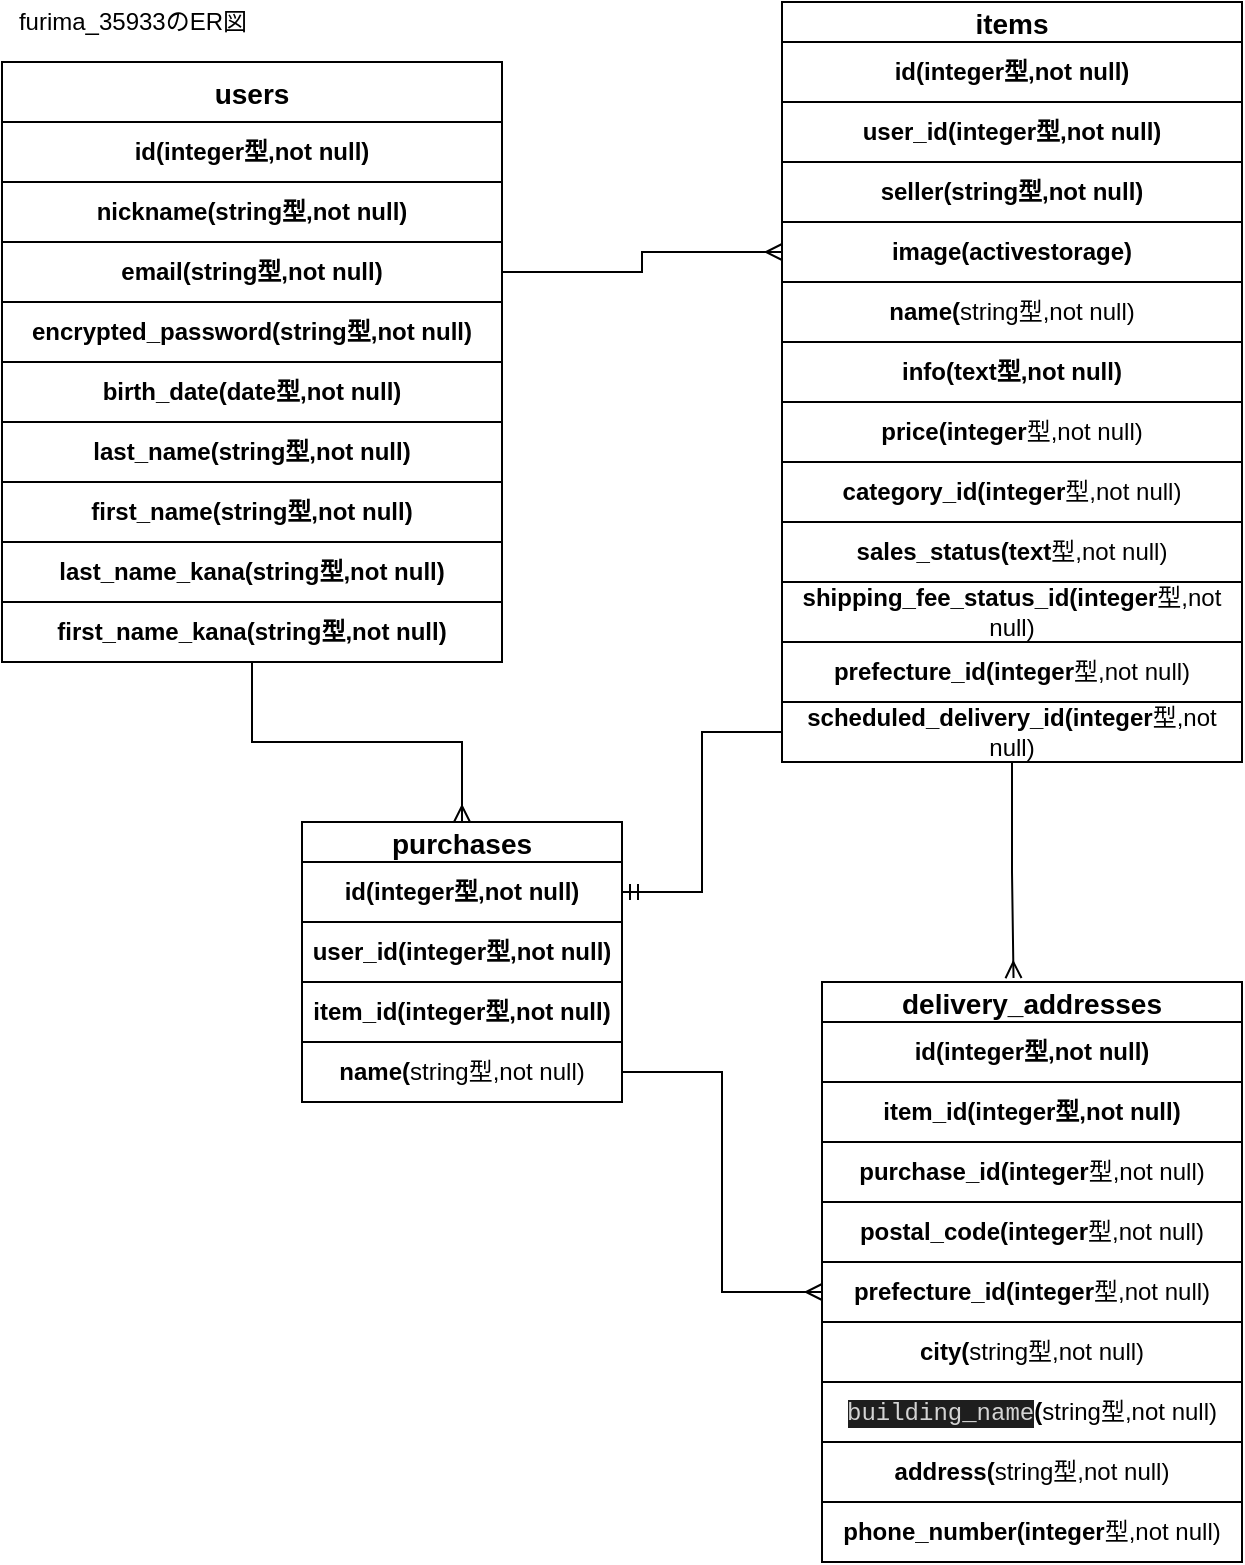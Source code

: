 <mxfile>
    <diagram id="C7gjUHpWHax2gn6T5A2B" name="ページ1">
        <mxGraphModel dx="642" dy="374" grid="1" gridSize="10" guides="1" tooltips="1" connect="1" arrows="1" fold="1" page="1" pageScale="1" pageWidth="827" pageHeight="1169" math="0" shadow="0">
            <root>
                <mxCell id="0"/>
                <mxCell id="1" parent="0"/>
                <mxCell id="88" value="users" style="swimlane;fontStyle=1;childLayout=stackLayout;horizontal=1;startSize=30;horizontalStack=0;resizeParent=1;resizeParentMax=0;resizeLast=0;collapsible=1;marginBottom=0;align=center;fontSize=14;rounded=0;direction=east;" vertex="1" parent="1">
                    <mxGeometry x="130" y="120" width="250" height="60" as="geometry"/>
                </mxCell>
                <mxCell id="220" value="id(integer型,not null)" style="whiteSpace=wrap;html=1;rounded=0;shadow=0;align=center;fontStyle=1" vertex="1" parent="88">
                    <mxGeometry y="30" width="250" height="30" as="geometry"/>
                </mxCell>
                <mxCell id="274" style="edgeStyle=orthogonalEdgeStyle;rounded=0;orthogonalLoop=1;jettySize=auto;html=1;endArrow=ERmany;endFill=0;" edge="1" parent="1" source="97" target="229">
                    <mxGeometry relative="1" as="geometry"/>
                </mxCell>
                <mxCell id="97" value="first_name_kana(&lt;span style=&quot;&quot;&gt;string型,not null)&lt;/span&gt;" style="whiteSpace=wrap;html=1;rounded=0;shadow=0;align=center;fontStyle=1" vertex="1" parent="1">
                    <mxGeometry x="130" y="390" width="250" height="30" as="geometry"/>
                </mxCell>
                <mxCell id="96" value="last_name_kana(&lt;span style=&quot;&quot;&gt;string型,not null)&lt;/span&gt;" style="whiteSpace=wrap;html=1;rounded=0;shadow=0;align=center;fontStyle=1" vertex="1" parent="1">
                    <mxGeometry x="130" y="360" width="250" height="30" as="geometry"/>
                </mxCell>
                <mxCell id="178" value="delivery_addresses" style="swimlane;fontStyle=1;childLayout=stackLayout;horizontal=1;startSize=20;horizontalStack=0;resizeParent=1;resizeParentMax=0;resizeLast=0;collapsible=1;marginBottom=0;align=center;fontSize=14;rounded=0;direction=east;" vertex="1" parent="1">
                    <mxGeometry x="540" y="580" width="210" height="50" as="geometry"/>
                </mxCell>
                <mxCell id="226" value="id(integer型,not null)" style="whiteSpace=wrap;html=1;rounded=0;shadow=0;align=center;fontStyle=1" vertex="1" parent="178">
                    <mxGeometry y="20" width="210" height="30" as="geometry"/>
                </mxCell>
                <mxCell id="188" value="items" style="swimlane;fontStyle=1;childLayout=stackLayout;horizontal=1;startSize=20;horizontalStack=0;resizeParent=1;resizeParentMax=0;resizeLast=0;collapsible=1;marginBottom=0;align=center;fontSize=14;rounded=0;direction=east;" vertex="1" parent="1">
                    <mxGeometry x="520" y="90" width="230" height="50" as="geometry"/>
                </mxCell>
                <mxCell id="237" value="id(integer型,not null)" style="whiteSpace=wrap;html=1;rounded=0;shadow=0;align=center;fontStyle=1" vertex="1" parent="188">
                    <mxGeometry y="20" width="230" height="30" as="geometry"/>
                </mxCell>
                <mxCell id="196" value="shipping_fee_status_id(integer&lt;span style=&quot;font-weight: 400&quot;&gt;型,not null)&lt;/span&gt;" style="whiteSpace=wrap;html=1;rounded=0;shadow=0;align=center;fontStyle=1" vertex="1" parent="1">
                    <mxGeometry x="520" y="380" width="230" height="30" as="geometry"/>
                </mxCell>
                <mxCell id="212" value="furima_35933のER図" style="text;html=1;align=center;verticalAlign=middle;resizable=0;points=[];autosize=1;strokeColor=none;" vertex="1" parent="1">
                    <mxGeometry x="130" y="90" width="130" height="20" as="geometry"/>
                </mxCell>
                <mxCell id="194" value="sales_status(text&lt;span style=&quot;font-weight: 400&quot;&gt;型,not null)&lt;/span&gt;" style="whiteSpace=wrap;html=1;rounded=0;shadow=0;align=center;fontStyle=1" vertex="1" parent="1">
                    <mxGeometry x="520" y="350" width="230" height="30" as="geometry"/>
                </mxCell>
                <mxCell id="192" value="price(integer&lt;span style=&quot;font-weight: 400&quot;&gt;型,not null)&lt;/span&gt;" style="whiteSpace=wrap;html=1;rounded=0;shadow=0;align=center;fontStyle=1" vertex="1" parent="1">
                    <mxGeometry x="520" y="290" width="230" height="30" as="geometry"/>
                </mxCell>
                <mxCell id="191" value="info(text型,not null)" style="whiteSpace=wrap;html=1;rounded=0;shadow=0;align=center;fontStyle=1" vertex="1" parent="1">
                    <mxGeometry x="520" y="260" width="230" height="30" as="geometry"/>
                </mxCell>
                <mxCell id="190" value="name(&lt;span style=&quot;font-weight: 400&quot;&gt;string型,not null)&lt;/span&gt;" style="whiteSpace=wrap;html=1;rounded=0;shadow=0;align=center;fontStyle=1" vertex="1" parent="1">
                    <mxGeometry x="520" y="230" width="230" height="30" as="geometry"/>
                </mxCell>
                <mxCell id="189" value="image(activestorage)" style="whiteSpace=wrap;html=1;rounded=0;shadow=0;align=center;fontStyle=1" vertex="1" parent="1">
                    <mxGeometry x="520" y="200" width="230" height="30" as="geometry"/>
                </mxCell>
                <mxCell id="256" style="edgeStyle=orthogonalEdgeStyle;rounded=0;orthogonalLoop=1;jettySize=auto;html=1;entryX=1;entryY=0.5;entryDx=0;entryDy=0;endArrow=ERmandOne;endFill=0;" edge="1" parent="1" source="224" target="236">
                    <mxGeometry relative="1" as="geometry"/>
                </mxCell>
                <mxCell id="257" style="edgeStyle=orthogonalEdgeStyle;rounded=0;orthogonalLoop=1;jettySize=auto;html=1;entryX=0.456;entryY=-0.039;entryDx=0;entryDy=0;entryPerimeter=0;endArrow=ERmany;endFill=0;" edge="1" parent="1" source="224" target="178">
                    <mxGeometry relative="1" as="geometry"/>
                </mxCell>
                <mxCell id="224" value="scheduled_delivery_id(integer&lt;span style=&quot;font-weight: 400&quot;&gt;型,not null)&lt;/span&gt;" style="whiteSpace=wrap;html=1;rounded=0;shadow=0;align=center;fontStyle=1" vertex="1" parent="1">
                    <mxGeometry x="520" y="440" width="230" height="30" as="geometry"/>
                </mxCell>
                <mxCell id="193" value="category_id(integer&lt;span style=&quot;font-weight: 400&quot;&gt;型,not null)&lt;/span&gt;" style="whiteSpace=wrap;html=1;rounded=0;shadow=0;align=center;fontStyle=1" vertex="1" parent="1">
                    <mxGeometry x="520" y="320" width="230" height="30" as="geometry"/>
                </mxCell>
                <mxCell id="228" value="prefecture_id(integer&lt;span style=&quot;font-weight: 400&quot;&gt;型,not null)&lt;/span&gt;" style="whiteSpace=wrap;html=1;rounded=0;shadow=0;align=center;fontStyle=1" vertex="1" parent="1">
                    <mxGeometry x="520" y="410" width="230" height="30" as="geometry"/>
                </mxCell>
                <mxCell id="229" value="purchases" style="swimlane;fontStyle=1;childLayout=stackLayout;horizontal=1;startSize=20;horizontalStack=0;resizeParent=1;resizeParentMax=0;resizeLast=0;collapsible=1;marginBottom=0;align=center;fontSize=14;rounded=0;direction=east;" vertex="1" parent="1">
                    <mxGeometry x="280" y="500" width="160" height="50" as="geometry"/>
                </mxCell>
                <mxCell id="236" value="id(integer型,not null)" style="whiteSpace=wrap;html=1;rounded=0;shadow=0;align=center;fontStyle=1" vertex="1" parent="229">
                    <mxGeometry y="20" width="160" height="30" as="geometry"/>
                </mxCell>
                <mxCell id="253" value="seller(string型,not null)" style="whiteSpace=wrap;html=1;rounded=0;shadow=0;align=center;fontStyle=1" vertex="1" parent="1">
                    <mxGeometry x="520" y="170" width="230" height="30" as="geometry"/>
                </mxCell>
                <mxCell id="254" value="user_id(integer型,not null)" style="whiteSpace=wrap;html=1;rounded=0;shadow=0;align=center;fontStyle=1" vertex="1" parent="1">
                    <mxGeometry x="280" y="550" width="160" height="30" as="geometry"/>
                </mxCell>
                <mxCell id="278" style="edgeStyle=orthogonalEdgeStyle;rounded=0;orthogonalLoop=1;jettySize=auto;html=1;entryX=0;entryY=0.5;entryDx=0;entryDy=0;endArrow=ERmany;endFill=0;" edge="1" parent="1" source="231" target="181">
                    <mxGeometry relative="1" as="geometry"/>
                </mxCell>
                <mxCell id="231" value="name(&lt;span style=&quot;font-weight: 400&quot;&gt;string型,not null)&lt;/span&gt;" style="whiteSpace=wrap;html=1;rounded=0;shadow=0;align=center;fontStyle=1" vertex="1" parent="1">
                    <mxGeometry x="280" y="610" width="160" height="30" as="geometry"/>
                </mxCell>
                <mxCell id="95" value="first_name(&lt;span style=&quot;&quot;&gt;string型,not null)&lt;/span&gt;" style="whiteSpace=wrap;html=1;rounded=0;shadow=0;align=center;fontStyle=1" vertex="1" parent="1">
                    <mxGeometry x="130" y="330" width="250" height="30" as="geometry"/>
                </mxCell>
                <mxCell id="94" value="last_name(&lt;span style=&quot;&quot;&gt;string型,not null&lt;/span&gt;)" style="whiteSpace=wrap;html=1;rounded=0;shadow=0;align=center;fontStyle=1" vertex="1" parent="1">
                    <mxGeometry x="130" y="300" width="250" height="30" as="geometry"/>
                </mxCell>
                <mxCell id="93" value="birth_date(date&lt;span&gt;型,not null&lt;/span&gt;)" style="whiteSpace=wrap;html=1;rounded=0;shadow=0;align=center;fontStyle=1" vertex="1" parent="1">
                    <mxGeometry x="130" y="270" width="250" height="30" as="geometry"/>
                </mxCell>
                <mxCell id="91" value="encrypted_password(string型,not null)" style="whiteSpace=wrap;html=1;rounded=0;shadow=0;align=center;fontStyle=1" vertex="1" parent="1">
                    <mxGeometry x="130" y="240" width="250" height="30" as="geometry"/>
                </mxCell>
                <mxCell id="258" style="edgeStyle=orthogonalEdgeStyle;rounded=0;orthogonalLoop=1;jettySize=auto;html=1;entryX=0;entryY=0.5;entryDx=0;entryDy=0;endArrow=ERmany;endFill=0;" edge="1" parent="1" source="90" target="189">
                    <mxGeometry relative="1" as="geometry"/>
                </mxCell>
                <mxCell id="90" value="email(string型,not null)" style="whiteSpace=wrap;html=1;rounded=0;shadow=0;align=center;fontStyle=1" vertex="1" parent="1">
                    <mxGeometry x="130" y="210" width="250" height="30" as="geometry"/>
                </mxCell>
                <mxCell id="89" value="nickname(string型,not null)" style="whiteSpace=wrap;html=1;rounded=0;shadow=0;align=center;fontStyle=1" vertex="1" parent="1">
                    <mxGeometry x="130" y="180" width="250" height="30" as="geometry"/>
                </mxCell>
                <mxCell id="251" value="item_id(integer型,not null)" style="whiteSpace=wrap;html=1;rounded=0;shadow=0;align=center;fontStyle=1" vertex="1" parent="1">
                    <mxGeometry x="540" y="630" width="210" height="30" as="geometry"/>
                </mxCell>
                <mxCell id="252" value="purchase_id(integer&lt;span style=&quot;font-weight: 400&quot;&gt;型,not null)&lt;/span&gt;" style="whiteSpace=wrap;html=1;rounded=0;shadow=0;align=center;fontStyle=1" vertex="1" parent="1">
                    <mxGeometry x="540" y="660" width="210" height="30" as="geometry"/>
                </mxCell>
                <mxCell id="184" value="phone_number(integer&lt;span style=&quot;font-weight: 400&quot;&gt;型,not null)&lt;/span&gt;" style="whiteSpace=wrap;html=1;rounded=0;shadow=0;align=center;fontStyle=1" vertex="1" parent="1">
                    <mxGeometry x="540" y="840" width="210" height="30" as="geometry"/>
                </mxCell>
                <mxCell id="183" value="address(&lt;span style=&quot;font-weight: 400&quot;&gt;string型,not null)&lt;/span&gt;" style="whiteSpace=wrap;html=1;rounded=0;shadow=0;align=center;fontStyle=1" vertex="1" parent="1">
                    <mxGeometry x="540" y="810" width="210" height="30" as="geometry"/>
                </mxCell>
                <mxCell id="182" value="city(&lt;span style=&quot;font-weight: 400&quot;&gt;string型,not null)&lt;/span&gt;" style="whiteSpace=wrap;html=1;rounded=0;shadow=0;align=center;fontStyle=1" vertex="1" parent="1">
                    <mxGeometry x="540" y="750" width="210" height="30" as="geometry"/>
                </mxCell>
                <mxCell id="181" value="prefecture_id(integer&lt;span style=&quot;font-weight: 400&quot;&gt;型,not null)&lt;/span&gt;" style="whiteSpace=wrap;html=1;rounded=0;shadow=0;align=center;fontStyle=1" vertex="1" parent="1">
                    <mxGeometry x="540" y="720" width="210" height="30" as="geometry"/>
                </mxCell>
                <mxCell id="180" value="postal_code(integer&lt;span style=&quot;font-weight: 400&quot;&gt;型,not null)&lt;/span&gt;" style="whiteSpace=wrap;html=1;rounded=0;shadow=0;align=center;fontStyle=1" vertex="1" parent="1">
                    <mxGeometry x="540" y="690" width="210" height="30" as="geometry"/>
                </mxCell>
                <mxCell id="221" value="user_id(integer型,not null)" style="whiteSpace=wrap;html=1;rounded=0;shadow=0;align=center;fontStyle=1" vertex="1" parent="1">
                    <mxGeometry x="520" y="140" width="230" height="30" as="geometry"/>
                </mxCell>
                <mxCell id="260" value="item_id(integer型,not null)" style="whiteSpace=wrap;html=1;rounded=0;shadow=0;align=center;fontStyle=1" vertex="1" parent="1">
                    <mxGeometry x="280" y="580" width="160" height="30" as="geometry"/>
                </mxCell>
                <mxCell id="279" value="&lt;span style=&quot;background-color: rgb(30 , 30 , 30) ; color: rgb(212 , 212 , 212) ; font-family: &amp;#34;menlo&amp;#34; , &amp;#34;monaco&amp;#34; , &amp;#34;courier new&amp;#34; , monospace ; font-weight: normal&quot;&gt;building_name&lt;/span&gt;(&lt;span style=&quot;font-weight: 400&quot;&gt;string型,not null)&lt;/span&gt;" style="whiteSpace=wrap;html=1;rounded=0;shadow=0;align=center;fontStyle=1" vertex="1" parent="1">
                    <mxGeometry x="540" y="780" width="210" height="30" as="geometry"/>
                </mxCell>
            </root>
        </mxGraphModel>
    </diagram>
</mxfile>